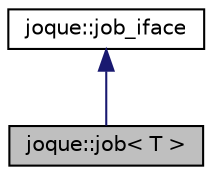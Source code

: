 digraph "joque::job&lt; T &gt;"
{
 // LATEX_PDF_SIZE
  edge [fontname="Helvetica",fontsize="10",labelfontname="Helvetica",labelfontsize="10"];
  node [fontname="Helvetica",fontsize="10",shape=record];
  Node1 [label="joque::job\< T \>",height=0.2,width=0.4,color="black", fillcolor="grey75", style="filled", fontcolor="black",tooltip="Implementation of job interface, storing the specific job type that shall be used."];
  Node2 -> Node1 [dir="back",color="midnightblue",fontsize="10",style="solid",fontname="Helvetica"];
  Node2 [label="joque::job_iface",height=0.2,width=0.4,color="black", fillcolor="white", style="filled",URL="$structjoque_1_1job__iface.html",tooltip="Job interface used by task and execution."];
}
